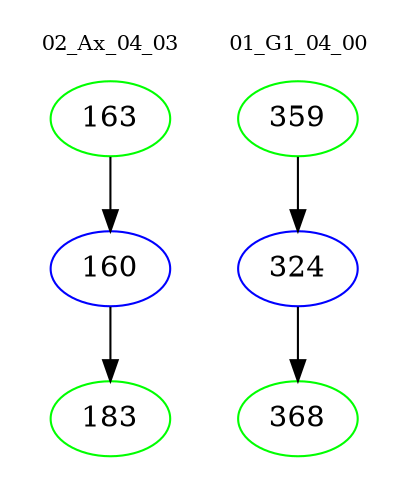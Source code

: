 digraph{
subgraph cluster_0 {
color = white
label = "02_Ax_04_03";
fontsize=10;
T0_163 [label="163", color="green"]
T0_163 -> T0_160 [color="black"]
T0_160 [label="160", color="blue"]
T0_160 -> T0_183 [color="black"]
T0_183 [label="183", color="green"]
}
subgraph cluster_1 {
color = white
label = "01_G1_04_00";
fontsize=10;
T1_359 [label="359", color="green"]
T1_359 -> T1_324 [color="black"]
T1_324 [label="324", color="blue"]
T1_324 -> T1_368 [color="black"]
T1_368 [label="368", color="green"]
}
}
